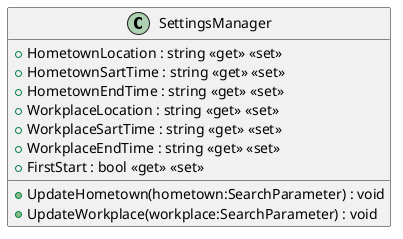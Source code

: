 @startuml
class SettingsManager {
    + HometownLocation : string <<get>> <<set>>
    + HometownSartTime : string <<get>> <<set>>
    + HometownEndTime : string <<get>> <<set>>
    + WorkplaceLocation : string <<get>> <<set>>
    + WorkplaceSartTime : string <<get>> <<set>>
    + WorkplaceEndTime : string <<get>> <<set>>
    + FirstStart : bool <<get>> <<set>>
    + UpdateHometown(hometown:SearchParameter) : void
    + UpdateWorkplace(workplace:SearchParameter) : void
}
@enduml
